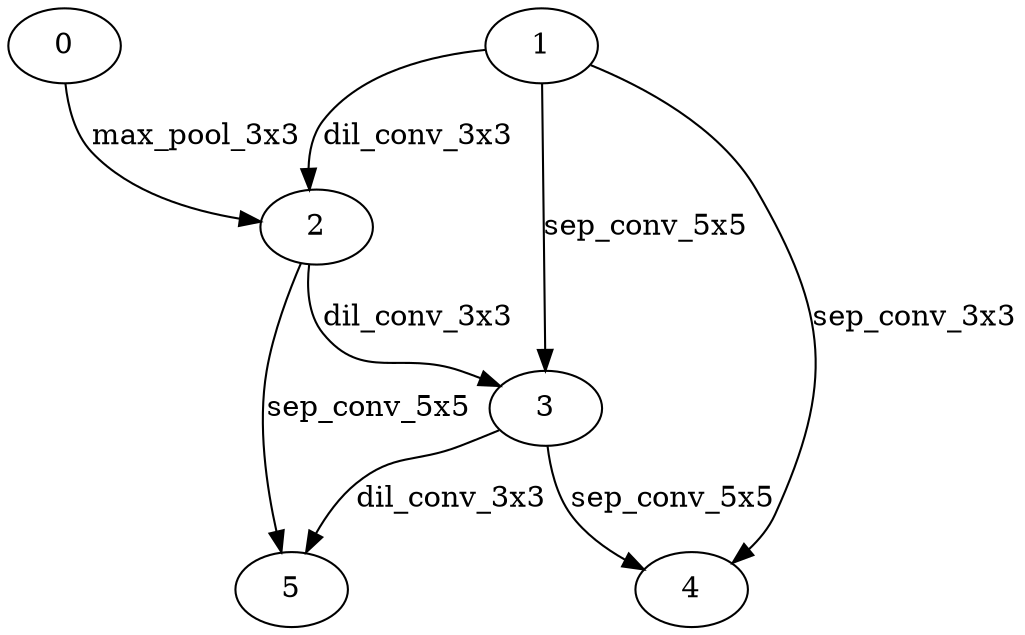 digraph reduction_cell_10 {
	0 -> 2 [label=max_pool_3x3]
	1 -> 2 [label=dil_conv_3x3]
	2 -> 3 [label=dil_conv_3x3]
	1 -> 3 [label=sep_conv_5x5]
	1 -> 4 [label=sep_conv_3x3]
	3 -> 4 [label=sep_conv_5x5]
	3 -> 5 [label=dil_conv_3x3]
	2 -> 5 [label=sep_conv_5x5]
}
